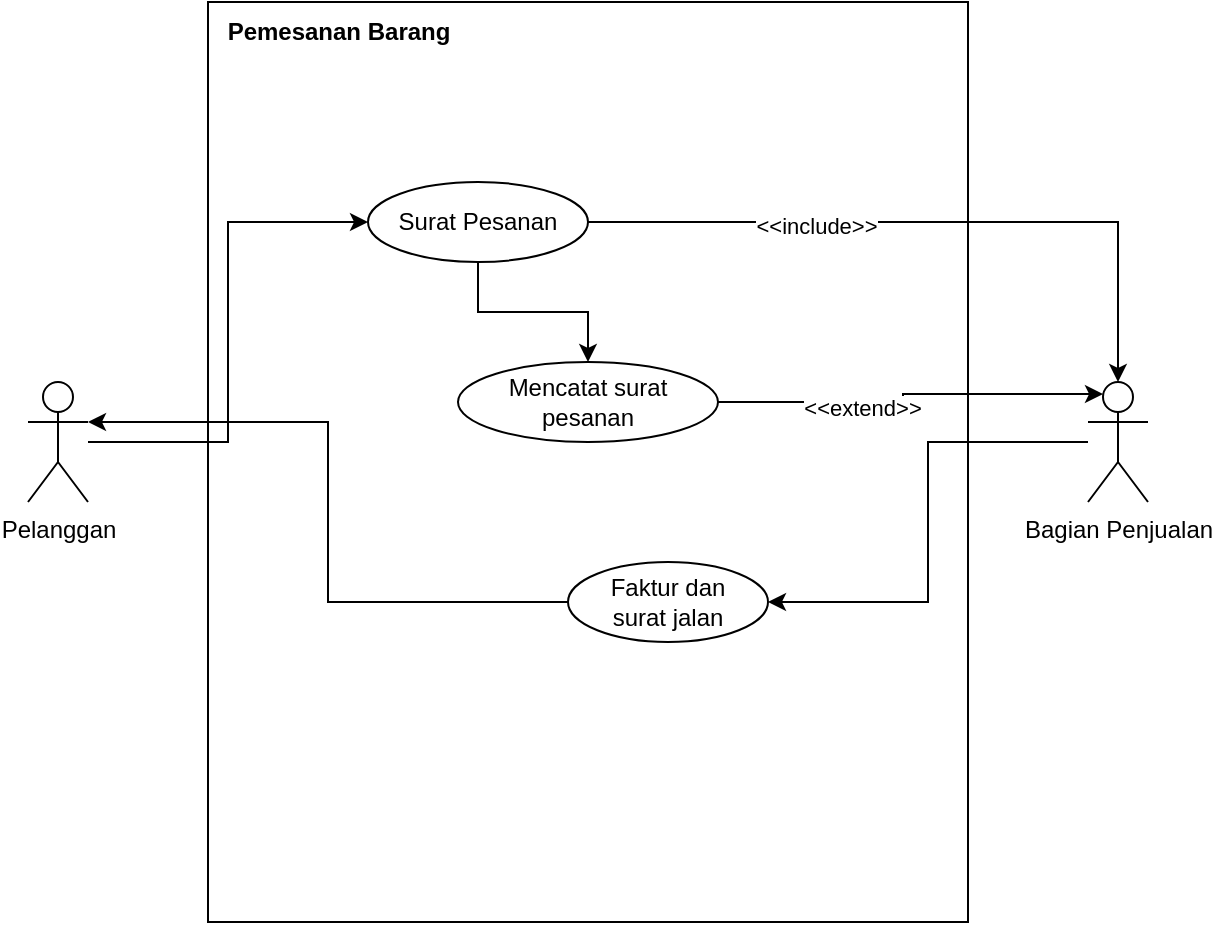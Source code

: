 <mxfile version="21.3.2" type="github">
  <diagram name="Page-1" id="XIC4esXYD0cBb3S4FwK3">
    <mxGraphModel dx="1216" dy="544" grid="1" gridSize="10" guides="1" tooltips="1" connect="1" arrows="1" fold="1" page="1" pageScale="1" pageWidth="850" pageHeight="1100" math="0" shadow="0">
      <root>
        <mxCell id="0" />
        <mxCell id="1" parent="0" />
        <mxCell id="E7OeqzelO8EWKugM96J4-9" value="" style="rounded=0;whiteSpace=wrap;html=1;direction=south;" vertex="1" parent="1">
          <mxGeometry x="200" y="80" width="380" height="460" as="geometry" />
        </mxCell>
        <mxCell id="E7OeqzelO8EWKugM96J4-23" style="edgeStyle=orthogonalEdgeStyle;rounded=0;orthogonalLoop=1;jettySize=auto;html=1;entryX=1;entryY=0.5;entryDx=0;entryDy=0;" edge="1" parent="1" source="E7OeqzelO8EWKugM96J4-2" target="E7OeqzelO8EWKugM96J4-22">
          <mxGeometry relative="1" as="geometry" />
        </mxCell>
        <mxCell id="E7OeqzelO8EWKugM96J4-2" value="Bagian Penjualan" style="shape=umlActor;verticalLabelPosition=bottom;verticalAlign=top;html=1;outlineConnect=0;" vertex="1" parent="1">
          <mxGeometry x="640" y="270" width="30" height="60" as="geometry" />
        </mxCell>
        <mxCell id="E7OeqzelO8EWKugM96J4-15" style="edgeStyle=orthogonalEdgeStyle;rounded=0;orthogonalLoop=1;jettySize=auto;html=1;entryX=0;entryY=0.5;entryDx=0;entryDy=0;" edge="1" parent="1" source="E7OeqzelO8EWKugM96J4-4" target="E7OeqzelO8EWKugM96J4-11">
          <mxGeometry relative="1" as="geometry" />
        </mxCell>
        <mxCell id="E7OeqzelO8EWKugM96J4-4" value="Pelanggan" style="shape=umlActor;verticalLabelPosition=bottom;verticalAlign=top;html=1;outlineConnect=0;" vertex="1" parent="1">
          <mxGeometry x="110" y="270" width="30" height="60" as="geometry" />
        </mxCell>
        <mxCell id="E7OeqzelO8EWKugM96J4-10" value="&lt;b&gt;Pemesanan Barang&lt;/b&gt;" style="text;html=1;align=center;verticalAlign=middle;resizable=0;points=[];autosize=1;strokeColor=none;fillColor=none;" vertex="1" parent="1">
          <mxGeometry x="200" y="80" width="130" height="30" as="geometry" />
        </mxCell>
        <mxCell id="E7OeqzelO8EWKugM96J4-19" style="edgeStyle=orthogonalEdgeStyle;rounded=0;orthogonalLoop=1;jettySize=auto;html=1;exitX=0.5;exitY=1;exitDx=0;exitDy=0;" edge="1" parent="1" source="E7OeqzelO8EWKugM96J4-11" target="E7OeqzelO8EWKugM96J4-18">
          <mxGeometry relative="1" as="geometry" />
        </mxCell>
        <mxCell id="E7OeqzelO8EWKugM96J4-27" style="edgeStyle=orthogonalEdgeStyle;rounded=0;orthogonalLoop=1;jettySize=auto;html=1;exitX=1;exitY=0.5;exitDx=0;exitDy=0;entryX=0.5;entryY=0;entryDx=0;entryDy=0;entryPerimeter=0;" edge="1" parent="1" source="E7OeqzelO8EWKugM96J4-11" target="E7OeqzelO8EWKugM96J4-2">
          <mxGeometry relative="1" as="geometry" />
        </mxCell>
        <mxCell id="E7OeqzelO8EWKugM96J4-29" value="&amp;lt;&amp;lt;include&amp;gt;&amp;gt;" style="edgeLabel;html=1;align=center;verticalAlign=middle;resizable=0;points=[];" vertex="1" connectable="0" parent="E7OeqzelO8EWKugM96J4-27">
          <mxGeometry x="-0.339" y="-2" relative="1" as="geometry">
            <mxPoint as="offset" />
          </mxGeometry>
        </mxCell>
        <mxCell id="E7OeqzelO8EWKugM96J4-11" value="Surat Pesanan" style="ellipse;whiteSpace=wrap;html=1;" vertex="1" parent="1">
          <mxGeometry x="280" y="170" width="110" height="40" as="geometry" />
        </mxCell>
        <mxCell id="E7OeqzelO8EWKugM96J4-28" style="edgeStyle=orthogonalEdgeStyle;rounded=0;orthogonalLoop=1;jettySize=auto;html=1;exitX=1;exitY=0.5;exitDx=0;exitDy=0;entryX=0.25;entryY=0.1;entryDx=0;entryDy=0;entryPerimeter=0;" edge="1" parent="1" source="E7OeqzelO8EWKugM96J4-18" target="E7OeqzelO8EWKugM96J4-2">
          <mxGeometry relative="1" as="geometry" />
        </mxCell>
        <mxCell id="E7OeqzelO8EWKugM96J4-30" value="&amp;lt;&amp;lt;extend&amp;gt;&amp;gt;" style="edgeLabel;html=1;align=center;verticalAlign=middle;resizable=0;points=[];" vertex="1" connectable="0" parent="E7OeqzelO8EWKugM96J4-28">
          <mxGeometry x="-0.274" y="-3" relative="1" as="geometry">
            <mxPoint as="offset" />
          </mxGeometry>
        </mxCell>
        <mxCell id="E7OeqzelO8EWKugM96J4-18" value="Mencatat surat pesanan" style="ellipse;whiteSpace=wrap;html=1;" vertex="1" parent="1">
          <mxGeometry x="325" y="260" width="130" height="40" as="geometry" />
        </mxCell>
        <mxCell id="E7OeqzelO8EWKugM96J4-25" style="edgeStyle=orthogonalEdgeStyle;rounded=0;orthogonalLoop=1;jettySize=auto;html=1;exitX=0;exitY=0.5;exitDx=0;exitDy=0;entryX=1;entryY=0.333;entryDx=0;entryDy=0;entryPerimeter=0;" edge="1" parent="1" source="E7OeqzelO8EWKugM96J4-22" target="E7OeqzelO8EWKugM96J4-4">
          <mxGeometry relative="1" as="geometry" />
        </mxCell>
        <mxCell id="E7OeqzelO8EWKugM96J4-22" value="Faktur dan &lt;br&gt;surat jalan" style="ellipse;whiteSpace=wrap;html=1;" vertex="1" parent="1">
          <mxGeometry x="380" y="360" width="100" height="40" as="geometry" />
        </mxCell>
      </root>
    </mxGraphModel>
  </diagram>
</mxfile>
